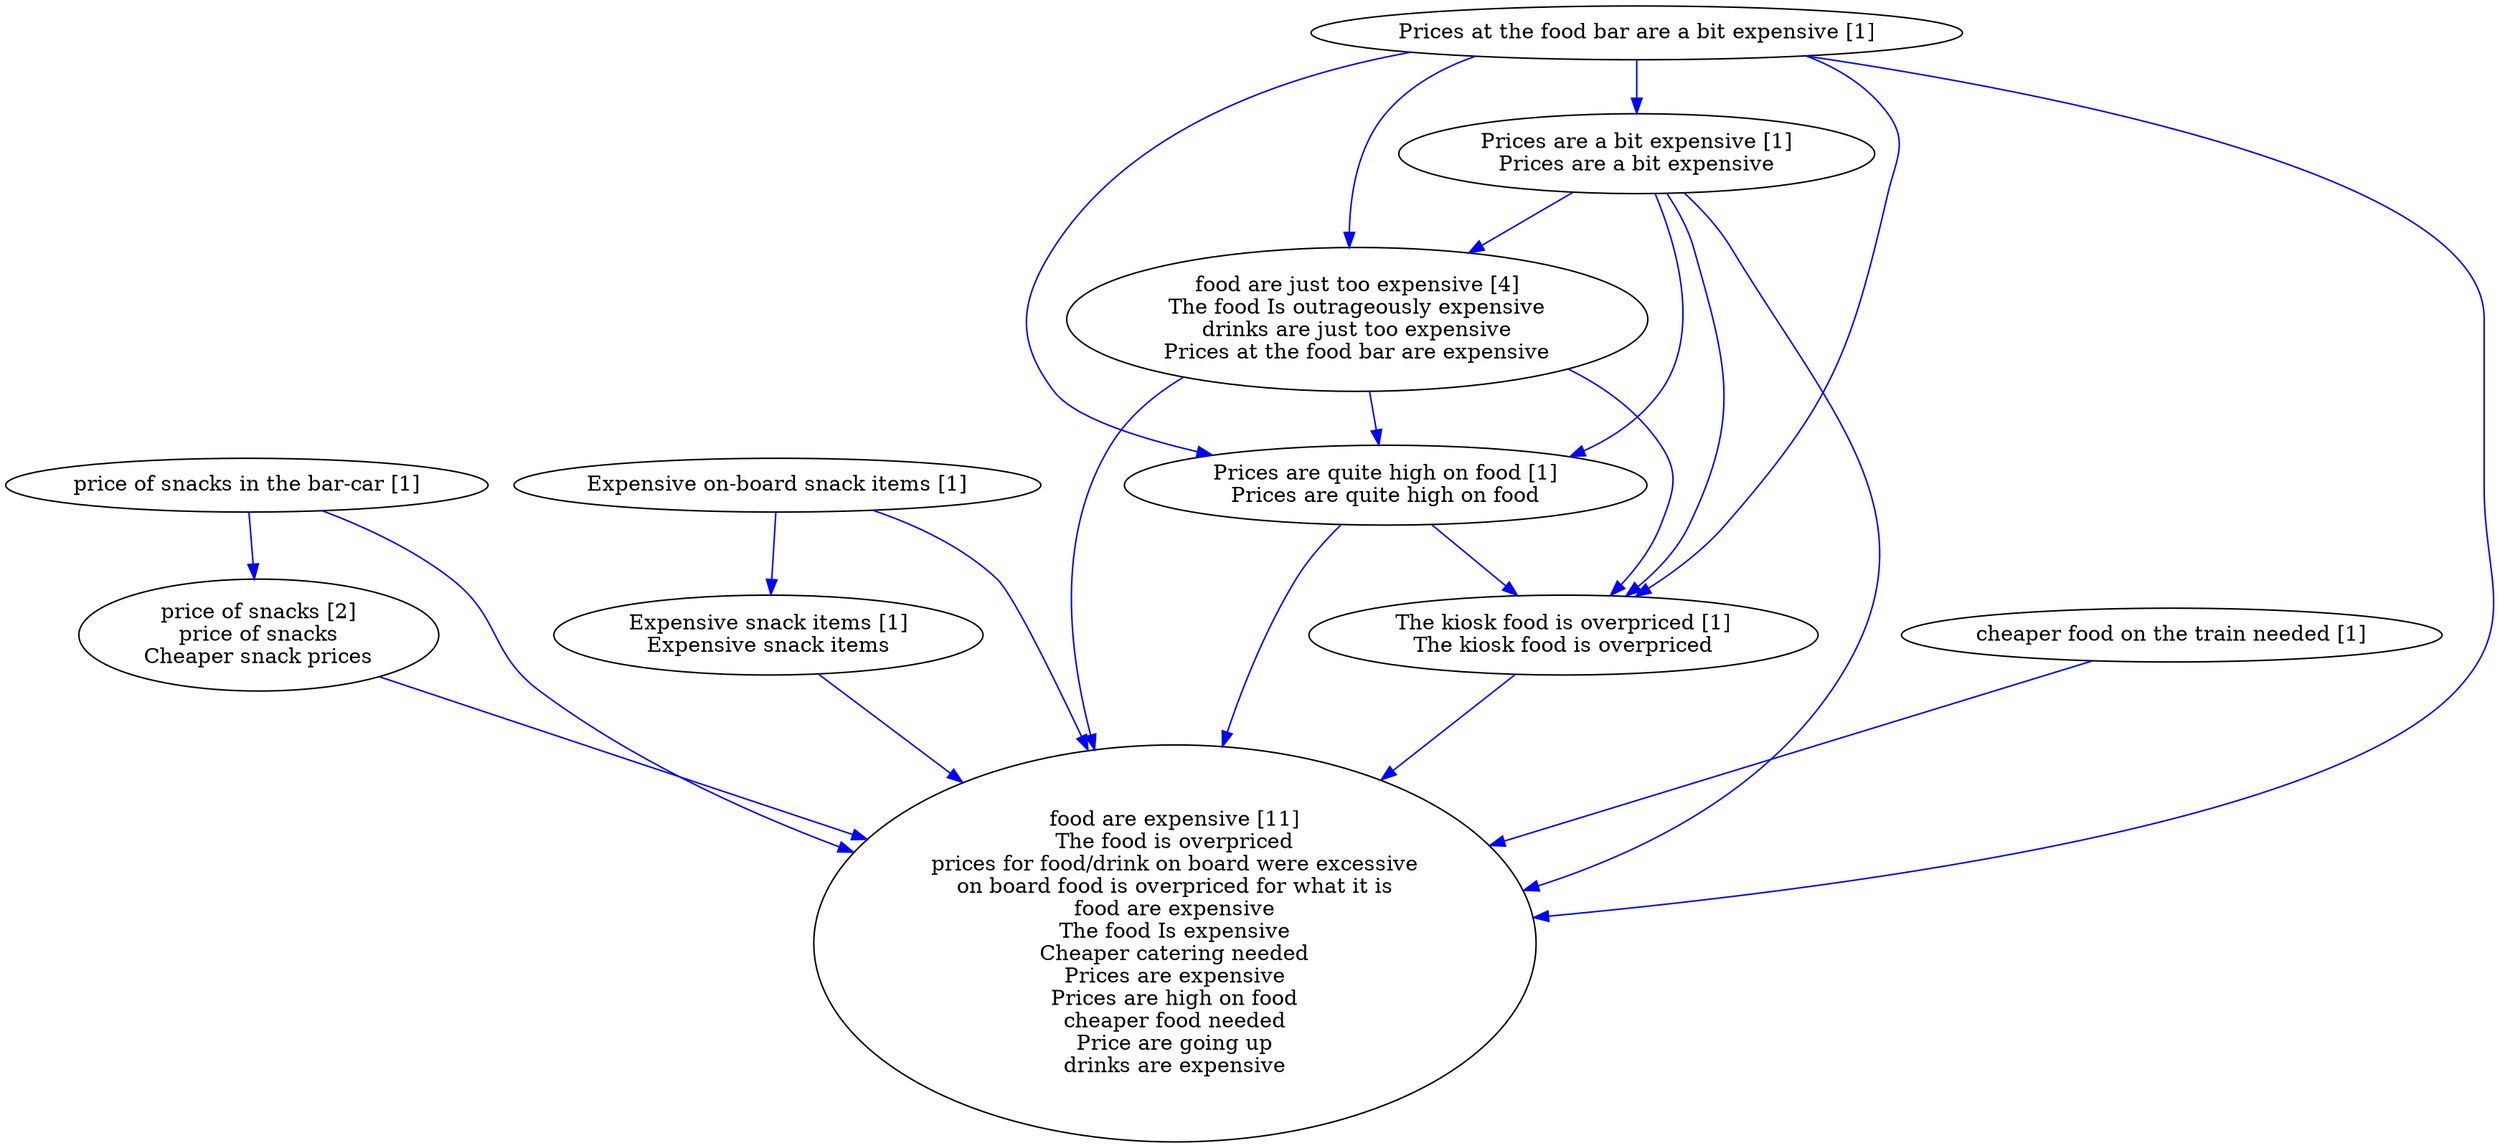 digraph collapsedGraph {
"food are just too expensive [4]\nThe food Is outrageously expensive\ndrinks are just too expensive\nPrices at the food bar are expensive""price of snacks [2]\nprice of snacks\nCheaper snack prices""food are expensive [11]\nThe food is overpriced\nprices for food/drink on board were excessive\non board food is overpriced for what it is\nfood are expensive\nThe food Is expensive\nCheaper catering needed\nPrices are expensive\nPrices are high on food\ncheaper food needed\nPrice are going up\ndrinks are expensive""Expensive on-board snack items [1]""Expensive snack items [1]\nExpensive snack items""Prices are quite high on food [1]\nPrices are quite high on food""Prices at the food bar are a bit expensive [1]""Prices are a bit expensive [1]\nPrices are a bit expensive""The kiosk food is overpriced [1]\nThe kiosk food is overpriced""cheaper food on the train needed [1]""price of snacks in the bar-car [1]""Expensive on-board snack items [1]" -> "Expensive snack items [1]\nExpensive snack items" [color=blue]
"Prices at the food bar are a bit expensive [1]" -> "Prices are a bit expensive [1]\nPrices are a bit expensive" [color=blue]
"Prices are a bit expensive [1]\nPrices are a bit expensive" -> "Prices are quite high on food [1]\nPrices are quite high on food" [color=blue]
"price of snacks [2]\nprice of snacks\nCheaper snack prices" -> "food are expensive [11]\nThe food is overpriced\nprices for food/drink on board were excessive\non board food is overpriced for what it is\nfood are expensive\nThe food Is expensive\nCheaper catering needed\nPrices are expensive\nPrices are high on food\ncheaper food needed\nPrice are going up\ndrinks are expensive" [color=blue]
"Expensive snack items [1]\nExpensive snack items" -> "food are expensive [11]\nThe food is overpriced\nprices for food/drink on board were excessive\non board food is overpriced for what it is\nfood are expensive\nThe food Is expensive\nCheaper catering needed\nPrices are expensive\nPrices are high on food\ncheaper food needed\nPrice are going up\ndrinks are expensive" [color=blue]
"Prices at the food bar are a bit expensive [1]" -> "food are expensive [11]\nThe food is overpriced\nprices for food/drink on board were excessive\non board food is overpriced for what it is\nfood are expensive\nThe food Is expensive\nCheaper catering needed\nPrices are expensive\nPrices are high on food\ncheaper food needed\nPrice are going up\ndrinks are expensive" [color=blue]
"Prices at the food bar are a bit expensive [1]" -> "Prices are quite high on food [1]\nPrices are quite high on food" [color=blue]
"Prices are a bit expensive [1]\nPrices are a bit expensive" -> "food are expensive [11]\nThe food is overpriced\nprices for food/drink on board were excessive\non board food is overpriced for what it is\nfood are expensive\nThe food Is expensive\nCheaper catering needed\nPrices are expensive\nPrices are high on food\ncheaper food needed\nPrice are going up\ndrinks are expensive" [color=blue]
"Expensive on-board snack items [1]" -> "food are expensive [11]\nThe food is overpriced\nprices for food/drink on board were excessive\non board food is overpriced for what it is\nfood are expensive\nThe food Is expensive\nCheaper catering needed\nPrices are expensive\nPrices are high on food\ncheaper food needed\nPrice are going up\ndrinks are expensive" [color=blue]
"Prices at the food bar are a bit expensive [1]" -> "food are just too expensive [4]\nThe food Is outrageously expensive\ndrinks are just too expensive\nPrices at the food bar are expensive" [color=blue]
"food are just too expensive [4]\nThe food Is outrageously expensive\ndrinks are just too expensive\nPrices at the food bar are expensive" -> "The kiosk food is overpriced [1]\nThe kiosk food is overpriced" [color=blue]
"Prices are quite high on food [1]\nPrices are quite high on food" -> "The kiosk food is overpriced [1]\nThe kiosk food is overpriced" [color=blue]
"Prices are quite high on food [1]\nPrices are quite high on food" -> "food are expensive [11]\nThe food is overpriced\nprices for food/drink on board were excessive\non board food is overpriced for what it is\nfood are expensive\nThe food Is expensive\nCheaper catering needed\nPrices are expensive\nPrices are high on food\ncheaper food needed\nPrice are going up\ndrinks are expensive" [color=blue]
"Prices at the food bar are a bit expensive [1]" -> "The kiosk food is overpriced [1]\nThe kiosk food is overpriced" [color=blue]
"Prices are a bit expensive [1]\nPrices are a bit expensive" -> "The kiosk food is overpriced [1]\nThe kiosk food is overpriced" [color=blue]
"food are just too expensive [4]\nThe food Is outrageously expensive\ndrinks are just too expensive\nPrices at the food bar are expensive" -> "food are expensive [11]\nThe food is overpriced\nprices for food/drink on board were excessive\non board food is overpriced for what it is\nfood are expensive\nThe food Is expensive\nCheaper catering needed\nPrices are expensive\nPrices are high on food\ncheaper food needed\nPrice are going up\ndrinks are expensive" [color=blue]
"The kiosk food is overpriced [1]\nThe kiosk food is overpriced" -> "food are expensive [11]\nThe food is overpriced\nprices for food/drink on board were excessive\non board food is overpriced for what it is\nfood are expensive\nThe food Is expensive\nCheaper catering needed\nPrices are expensive\nPrices are high on food\ncheaper food needed\nPrice are going up\ndrinks are expensive" [color=blue]
"cheaper food on the train needed [1]" -> "food are expensive [11]\nThe food is overpriced\nprices for food/drink on board were excessive\non board food is overpriced for what it is\nfood are expensive\nThe food Is expensive\nCheaper catering needed\nPrices are expensive\nPrices are high on food\ncheaper food needed\nPrice are going up\ndrinks are expensive" [color=blue]
"Prices are a bit expensive [1]\nPrices are a bit expensive" -> "food are just too expensive [4]\nThe food Is outrageously expensive\ndrinks are just too expensive\nPrices at the food bar are expensive" [color=blue]
"food are just too expensive [4]\nThe food Is outrageously expensive\ndrinks are just too expensive\nPrices at the food bar are expensive" -> "Prices are quite high on food [1]\nPrices are quite high on food" [color=blue]
"price of snacks in the bar-car [1]" -> "price of snacks [2]\nprice of snacks\nCheaper snack prices" [color=blue]
"price of snacks in the bar-car [1]" -> "food are expensive [11]\nThe food is overpriced\nprices for food/drink on board were excessive\non board food is overpriced for what it is\nfood are expensive\nThe food Is expensive\nCheaper catering needed\nPrices are expensive\nPrices are high on food\ncheaper food needed\nPrice are going up\ndrinks are expensive" [color=blue]
}